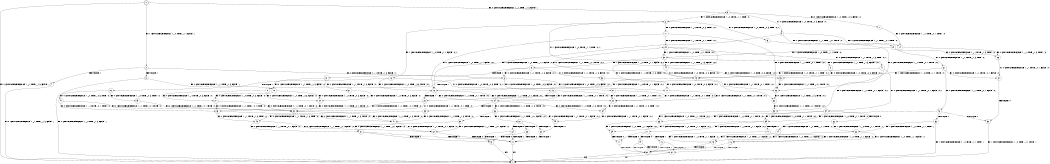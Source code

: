 digraph BCG {
size = "7, 10.5";
center = TRUE;
node [shape = circle];
0 [peripheries = 2];
0 -> 1 [label = "EX !0 !ATOMIC_EXCH_BRANCH (1, +1, TRUE, +1, 3, FALSE) !::"];
0 -> 2 [label = "EX !1 !ATOMIC_EXCH_BRANCH (1, +0, TRUE, +1, 1, FALSE) !::"];
0 -> 3 [label = "EX !0 !ATOMIC_EXCH_BRANCH (1, +1, TRUE, +1, 3, FALSE) !::"];
2 -> 4 [label = "TERMINATE !1"];
2 -> 5 [label = "TERMINATE !1"];
2 -> 6 [label = "EX !0 !ATOMIC_EXCH_BRANCH (1, +1, TRUE, +1, 3, FALSE) !:1:"];
3 -> 7 [label = "EX !0 !ATOMIC_EXCH_BRANCH (1, +0, TRUE, +0, 3, FALSE) !:0:"];
3 -> 8 [label = "EX !1 !ATOMIC_EXCH_BRANCH (1, +0, TRUE, +1, 1, TRUE) !:0:"];
3 -> 9 [label = "EX !0 !ATOMIC_EXCH_BRANCH (1, +0, TRUE, +0, 3, FALSE) !:0:"];
4 -> 1 [label = "EX !0 !ATOMIC_EXCH_BRANCH (1, +1, TRUE, +1, 3, FALSE) !::"];
5 -> 1 [label = "EX !0 !ATOMIC_EXCH_BRANCH (1, +1, TRUE, +1, 3, FALSE) !::"];
5 -> 10 [label = "EX !0 !ATOMIC_EXCH_BRANCH (1, +1, TRUE, +1, 3, FALSE) !::"];
6 -> 11 [label = "EX !0 !ATOMIC_EXCH_BRANCH (1, +0, TRUE, +0, 3, FALSE) !:0:1:"];
6 -> 12 [label = "TERMINATE !1"];
6 -> 13 [label = "EX !0 !ATOMIC_EXCH_BRANCH (1, +0, TRUE, +0, 3, FALSE) !:0:1:"];
7 -> 14 [label = "EX !0 !ATOMIC_EXCH_BRANCH (1, +1, TRUE, +0, 1, TRUE) !:0:"];
8 -> 15 [label = "EX !0 !ATOMIC_EXCH_BRANCH (1, +0, TRUE, +0, 3, TRUE) !:0:1:"];
8 -> 16 [label = "EX !1 !ATOMIC_EXCH_BRANCH (1, +0, TRUE, +1, 1, FALSE) !:0:1:"];
8 -> 17 [label = "EX !0 !ATOMIC_EXCH_BRANCH (1, +0, TRUE, +0, 3, TRUE) !:0:1:"];
9 -> 14 [label = "EX !0 !ATOMIC_EXCH_BRANCH (1, +1, TRUE, +0, 1, TRUE) !:0:"];
9 -> 18 [label = "EX !1 !ATOMIC_EXCH_BRANCH (1, +0, TRUE, +1, 1, FALSE) !:0:"];
9 -> 19 [label = "EX !0 !ATOMIC_EXCH_BRANCH (1, +1, TRUE, +0, 1, TRUE) !:0:"];
10 -> 20 [label = "EX !0 !ATOMIC_EXCH_BRANCH (1, +0, TRUE, +0, 3, FALSE) !:0:"];
10 -> 21 [label = "EX !0 !ATOMIC_EXCH_BRANCH (1, +0, TRUE, +0, 3, FALSE) !:0:"];
11 -> 22 [label = "EX !0 !ATOMIC_EXCH_BRANCH (1, +1, TRUE, +0, 1, TRUE) !:0:1:"];
12 -> 20 [label = "EX !0 !ATOMIC_EXCH_BRANCH (1, +0, TRUE, +0, 3, FALSE) !:0:"];
12 -> 21 [label = "EX !0 !ATOMIC_EXCH_BRANCH (1, +0, TRUE, +0, 3, FALSE) !:0:"];
13 -> 22 [label = "EX !0 !ATOMIC_EXCH_BRANCH (1, +1, TRUE, +0, 1, TRUE) !:0:1:"];
13 -> 23 [label = "TERMINATE !1"];
13 -> 24 [label = "EX !0 !ATOMIC_EXCH_BRANCH (1, +1, TRUE, +0, 1, TRUE) !:0:1:"];
14 -> 25 [label = "EX !0 !ATOMIC_EXCH_BRANCH (1, +1, TRUE, +1, 3, TRUE) !:0:"];
15 -> 26 [label = "EX !0 !ATOMIC_EXCH_BRANCH (1, +1, TRUE, +0, 1, TRUE) !:0:1:"];
16 -> 27 [label = "EX !0 !ATOMIC_EXCH_BRANCH (1, +0, TRUE, +0, 3, TRUE) !:0:1:"];
16 -> 28 [label = "TERMINATE !1"];
16 -> 18 [label = "EX !0 !ATOMIC_EXCH_BRANCH (1, +0, TRUE, +0, 3, TRUE) !:0:1:"];
17 -> 26 [label = "EX !0 !ATOMIC_EXCH_BRANCH (1, +1, TRUE, +0, 1, TRUE) !:0:1:"];
17 -> 18 [label = "EX !1 !ATOMIC_EXCH_BRANCH (1, +0, TRUE, +1, 1, FALSE) !:0:1:"];
17 -> 29 [label = "EX !0 !ATOMIC_EXCH_BRANCH (1, +1, TRUE, +0, 1, TRUE) !:0:1:"];
18 -> 22 [label = "EX !0 !ATOMIC_EXCH_BRANCH (1, +1, TRUE, +0, 1, TRUE) !:0:1:"];
18 -> 23 [label = "TERMINATE !1"];
18 -> 24 [label = "EX !0 !ATOMIC_EXCH_BRANCH (1, +1, TRUE, +0, 1, TRUE) !:0:1:"];
19 -> 25 [label = "EX !0 !ATOMIC_EXCH_BRANCH (1, +1, TRUE, +1, 3, TRUE) !:0:"];
19 -> 30 [label = "EX !1 !ATOMIC_EXCH_BRANCH (1, +0, TRUE, +1, 1, TRUE) !:0:"];
19 -> 31 [label = "EX !0 !ATOMIC_EXCH_BRANCH (1, +1, TRUE, +1, 3, TRUE) !:0:"];
20 -> 32 [label = "EX !0 !ATOMIC_EXCH_BRANCH (1, +1, TRUE, +0, 1, TRUE) !:0:"];
21 -> 32 [label = "EX !0 !ATOMIC_EXCH_BRANCH (1, +1, TRUE, +0, 1, TRUE) !:0:"];
21 -> 33 [label = "EX !0 !ATOMIC_EXCH_BRANCH (1, +1, TRUE, +0, 1, TRUE) !:0:"];
22 -> 34 [label = "EX !0 !ATOMIC_EXCH_BRANCH (1, +1, TRUE, +1, 3, TRUE) !:0:1:"];
23 -> 32 [label = "EX !0 !ATOMIC_EXCH_BRANCH (1, +1, TRUE, +0, 1, TRUE) !:0:"];
23 -> 33 [label = "EX !0 !ATOMIC_EXCH_BRANCH (1, +1, TRUE, +0, 1, TRUE) !:0:"];
24 -> 34 [label = "EX !0 !ATOMIC_EXCH_BRANCH (1, +1, TRUE, +1, 3, TRUE) !:0:1:"];
24 -> 35 [label = "TERMINATE !1"];
24 -> 36 [label = "EX !0 !ATOMIC_EXCH_BRANCH (1, +1, TRUE, +1, 3, TRUE) !:0:1:"];
25 -> 37 [label = "EX !0 !ATOMIC_EXCH_BRANCH (1, +1, TRUE, +0, 1, FALSE) !:0:"];
26 -> 38 [label = "EX !0 !ATOMIC_EXCH_BRANCH (1, +1, TRUE, +1, 3, TRUE) !:0:1:"];
27 -> 22 [label = "EX !0 !ATOMIC_EXCH_BRANCH (1, +1, TRUE, +0, 1, TRUE) !:0:1:"];
28 -> 39 [label = "EX !0 !ATOMIC_EXCH_BRANCH (1, +0, TRUE, +0, 3, TRUE) !:0:"];
28 -> 40 [label = "EX !0 !ATOMIC_EXCH_BRANCH (1, +0, TRUE, +0, 3, TRUE) !:0:"];
29 -> 38 [label = "EX !0 !ATOMIC_EXCH_BRANCH (1, +1, TRUE, +1, 3, TRUE) !:0:1:"];
29 -> 30 [label = "EX !1 !ATOMIC_EXCH_BRANCH (1, +0, TRUE, +1, 1, TRUE) !:0:1:"];
29 -> 41 [label = "EX !0 !ATOMIC_EXCH_BRANCH (1, +1, TRUE, +1, 3, TRUE) !:0:1:"];
30 -> 42 [label = "EX !0 !ATOMIC_EXCH_BRANCH (1, +1, TRUE, +1, 3, FALSE) !:0:1:"];
30 -> 43 [label = "EX !1 !ATOMIC_EXCH_BRANCH (1, +0, TRUE, +1, 1, FALSE) !:0:1:"];
30 -> 44 [label = "EX !0 !ATOMIC_EXCH_BRANCH (1, +1, TRUE, +1, 3, FALSE) !:0:1:"];
31 -> 37 [label = "EX !0 !ATOMIC_EXCH_BRANCH (1, +1, TRUE, +0, 1, FALSE) !:0:"];
31 -> 45 [label = "EX !1 !ATOMIC_EXCH_BRANCH (1, +0, TRUE, +1, 1, TRUE) !:0:"];
31 -> 46 [label = "EX !0 !ATOMIC_EXCH_BRANCH (1, +1, TRUE, +0, 1, FALSE) !:0:"];
32 -> 47 [label = "EX !0 !ATOMIC_EXCH_BRANCH (1, +1, TRUE, +1, 3, TRUE) !:0:"];
33 -> 47 [label = "EX !0 !ATOMIC_EXCH_BRANCH (1, +1, TRUE, +1, 3, TRUE) !:0:"];
33 -> 48 [label = "EX !0 !ATOMIC_EXCH_BRANCH (1, +1, TRUE, +1, 3, TRUE) !:0:"];
34 -> 49 [label = "EX !0 !ATOMIC_EXCH_BRANCH (1, +1, TRUE, +0, 1, FALSE) !:0:1:"];
35 -> 47 [label = "EX !0 !ATOMIC_EXCH_BRANCH (1, +1, TRUE, +1, 3, TRUE) !:0:"];
35 -> 48 [label = "EX !0 !ATOMIC_EXCH_BRANCH (1, +1, TRUE, +1, 3, TRUE) !:0:"];
36 -> 49 [label = "EX !0 !ATOMIC_EXCH_BRANCH (1, +1, TRUE, +0, 1, FALSE) !:0:1:"];
36 -> 50 [label = "TERMINATE !1"];
36 -> 51 [label = "EX !0 !ATOMIC_EXCH_BRANCH (1, +1, TRUE, +0, 1, FALSE) !:0:1:"];
37 -> 52 [label = "TERMINATE !0"];
38 -> 53 [label = "EX !0 !ATOMIC_EXCH_BRANCH (1, +1, TRUE, +0, 1, FALSE) !:0:1:"];
39 -> 32 [label = "EX !0 !ATOMIC_EXCH_BRANCH (1, +1, TRUE, +0, 1, TRUE) !:0:"];
40 -> 32 [label = "EX !0 !ATOMIC_EXCH_BRANCH (1, +1, TRUE, +0, 1, TRUE) !:0:"];
40 -> 33 [label = "EX !0 !ATOMIC_EXCH_BRANCH (1, +1, TRUE, +0, 1, TRUE) !:0:"];
41 -> 53 [label = "EX !0 !ATOMIC_EXCH_BRANCH (1, +1, TRUE, +0, 1, FALSE) !:0:1:"];
41 -> 45 [label = "EX !1 !ATOMIC_EXCH_BRANCH (1, +0, TRUE, +1, 1, TRUE) !:0:1:"];
41 -> 54 [label = "EX !0 !ATOMIC_EXCH_BRANCH (1, +1, TRUE, +0, 1, FALSE) !:0:1:"];
42 -> 55 [label = "EX !0 !ATOMIC_EXCH_BRANCH (1, +0, TRUE, +0, 3, FALSE) !:0:1:"];
43 -> 56 [label = "EX !0 !ATOMIC_EXCH_BRANCH (1, +1, TRUE, +1, 3, FALSE) !:0:1:"];
43 -> 57 [label = "TERMINATE !1"];
43 -> 6 [label = "EX !0 !ATOMIC_EXCH_BRANCH (1, +1, TRUE, +1, 3, FALSE) !:0:1:"];
44 -> 55 [label = "EX !0 !ATOMIC_EXCH_BRANCH (1, +0, TRUE, +0, 3, FALSE) !:0:1:"];
44 -> 8 [label = "EX !1 !ATOMIC_EXCH_BRANCH (1, +0, TRUE, +1, 1, TRUE) !:0:1:"];
44 -> 45 [label = "EX !0 !ATOMIC_EXCH_BRANCH (1, +0, TRUE, +0, 3, FALSE) !:0:1:"];
45 -> 26 [label = "EX !0 !ATOMIC_EXCH_BRANCH (1, +1, TRUE, +0, 1, TRUE) !:0:1:"];
45 -> 18 [label = "EX !1 !ATOMIC_EXCH_BRANCH (1, +0, TRUE, +1, 1, FALSE) !:0:1:"];
45 -> 29 [label = "EX !0 !ATOMIC_EXCH_BRANCH (1, +1, TRUE, +0, 1, TRUE) !:0:1:"];
46 -> 52 [label = "TERMINATE !0"];
46 -> 58 [label = "TERMINATE !0"];
46 -> 59 [label = "EX !1 !ATOMIC_EXCH_BRANCH (1, +0, TRUE, +1, 1, TRUE) !:0:"];
47 -> 60 [label = "EX !0 !ATOMIC_EXCH_BRANCH (1, +1, TRUE, +0, 1, FALSE) !:0:"];
48 -> 60 [label = "EX !0 !ATOMIC_EXCH_BRANCH (1, +1, TRUE, +0, 1, FALSE) !:0:"];
48 -> 61 [label = "EX !0 !ATOMIC_EXCH_BRANCH (1, +1, TRUE, +0, 1, FALSE) !:0:"];
49 -> 62 [label = "TERMINATE !0"];
50 -> 60 [label = "EX !0 !ATOMIC_EXCH_BRANCH (1, +1, TRUE, +0, 1, FALSE) !:0:"];
50 -> 61 [label = "EX !0 !ATOMIC_EXCH_BRANCH (1, +1, TRUE, +0, 1, FALSE) !:0:"];
51 -> 62 [label = "TERMINATE !0"];
51 -> 63 [label = "TERMINATE !1"];
51 -> 64 [label = "TERMINATE !0"];
52 -> 1 [label = "EX !1 !ATOMIC_EXCH_BRANCH (1, +0, TRUE, +1, 1, TRUE) !::"];
53 -> 65 [label = "EX !1 !ATOMIC_EXCH_BRANCH (1, +0, TRUE, +1, 1, TRUE) !:0:1:"];
54 -> 65 [label = "EX !1 !ATOMIC_EXCH_BRANCH (1, +0, TRUE, +1, 1, TRUE) !:0:1:"];
54 -> 66 [label = "TERMINATE !0"];
54 -> 59 [label = "EX !1 !ATOMIC_EXCH_BRANCH (1, +0, TRUE, +1, 1, TRUE) !:0:1:"];
55 -> 26 [label = "EX !0 !ATOMIC_EXCH_BRANCH (1, +1, TRUE, +0, 1, TRUE) !:0:1:"];
56 -> 11 [label = "EX !0 !ATOMIC_EXCH_BRANCH (1, +0, TRUE, +0, 3, FALSE) !:0:1:"];
57 -> 67 [label = "EX !0 !ATOMIC_EXCH_BRANCH (1, +1, TRUE, +1, 3, FALSE) !:0:"];
57 -> 10 [label = "EX !0 !ATOMIC_EXCH_BRANCH (1, +1, TRUE, +1, 3, FALSE) !:0:"];
58 -> 1 [label = "EX !1 !ATOMIC_EXCH_BRANCH (1, +0, TRUE, +1, 1, TRUE) !::"];
58 -> 68 [label = "EX !1 !ATOMIC_EXCH_BRANCH (1, +0, TRUE, +1, 1, TRUE) !::"];
59 -> 69 [label = "EX !1 !ATOMIC_EXCH_BRANCH (1, +0, TRUE, +1, 1, FALSE) !:0:1:"];
59 -> 70 [label = "TERMINATE !0"];
59 -> 71 [label = "EX !1 !ATOMIC_EXCH_BRANCH (1, +0, TRUE, +1, 1, FALSE) !:0:1:"];
60 -> 72 [label = "TERMINATE !0"];
61 -> 72 [label = "TERMINATE !0"];
61 -> 73 [label = "TERMINATE !0"];
62 -> 72 [label = "TERMINATE !1"];
63 -> 72 [label = "TERMINATE !0"];
63 -> 73 [label = "TERMINATE !0"];
64 -> 72 [label = "TERMINATE !1"];
64 -> 73 [label = "TERMINATE !1"];
65 -> 69 [label = "EX !1 !ATOMIC_EXCH_BRANCH (1, +0, TRUE, +1, 1, FALSE) !:0:1:"];
66 -> 74 [label = "EX !1 !ATOMIC_EXCH_BRANCH (1, +0, TRUE, +1, 1, TRUE) !:1:"];
66 -> 68 [label = "EX !1 !ATOMIC_EXCH_BRANCH (1, +0, TRUE, +1, 1, TRUE) !:1:"];
67 -> 20 [label = "EX !0 !ATOMIC_EXCH_BRANCH (1, +0, TRUE, +0, 3, FALSE) !:0:"];
68 -> 75 [label = "EX !1 !ATOMIC_EXCH_BRANCH (1, +0, TRUE, +1, 1, FALSE) !:1:"];
68 -> 76 [label = "EX !1 !ATOMIC_EXCH_BRANCH (1, +0, TRUE, +1, 1, FALSE) !:1:"];
69 -> 77 [label = "TERMINATE !0"];
70 -> 75 [label = "EX !1 !ATOMIC_EXCH_BRANCH (1, +0, TRUE, +1, 1, FALSE) !:1:"];
70 -> 76 [label = "EX !1 !ATOMIC_EXCH_BRANCH (1, +0, TRUE, +1, 1, FALSE) !:1:"];
71 -> 77 [label = "TERMINATE !0"];
71 -> 78 [label = "TERMINATE !1"];
71 -> 79 [label = "TERMINATE !0"];
72 -> 1 [label = "exit"];
73 -> 1 [label = "exit"];
74 -> 75 [label = "EX !1 !ATOMIC_EXCH_BRANCH (1, +0, TRUE, +1, 1, FALSE) !:1:"];
75 -> 80 [label = "TERMINATE !1"];
76 -> 80 [label = "TERMINATE !1"];
76 -> 81 [label = "TERMINATE !1"];
77 -> 80 [label = "TERMINATE !1"];
78 -> 80 [label = "TERMINATE !0"];
78 -> 81 [label = "TERMINATE !0"];
79 -> 80 [label = "TERMINATE !1"];
79 -> 81 [label = "TERMINATE !1"];
80 -> 1 [label = "exit"];
81 -> 1 [label = "exit"];
}

